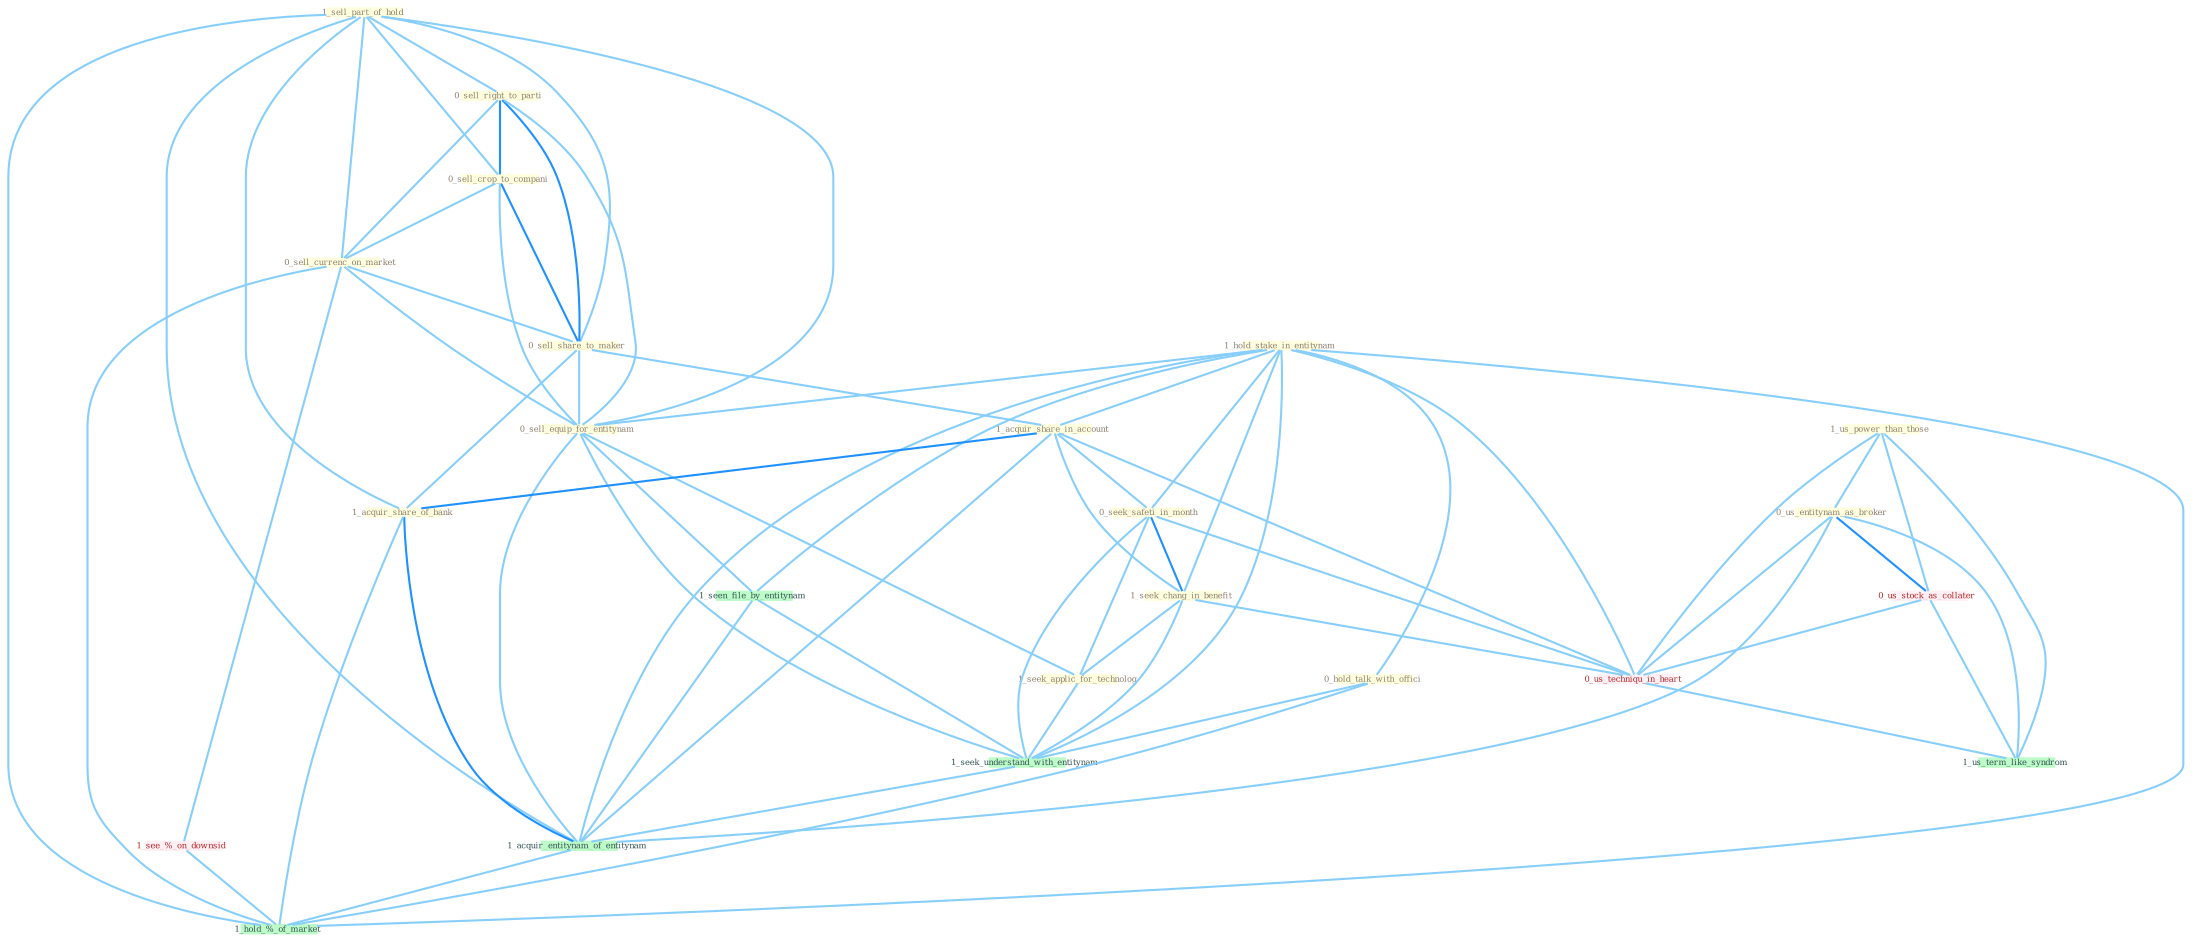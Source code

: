 Graph G{ 
    node
    [shape=polygon,style=filled,width=.5,height=.06,color="#BDFCC9",fixedsize=true,fontsize=4,
    fontcolor="#2f4f4f"];
    {node
    [color="#ffffe0", fontcolor="#8b7d6b"] "1_sell_part_of_hold " "0_sell_right_to_parti " "0_sell_crop_to_compani " "1_us_power_than_those " "1_hold_stake_in_entitynam " "0_sell_currenc_on_market " "0_sell_share_to_maker " "0_sell_equip_for_entitynam " "1_acquir_share_in_account " "0_us_entitynam_as_broker " "0_seek_safeti_in_month " "1_seek_chang_in_benefit " "1_seek_applic_for_technolog " "0_hold_talk_with_offici " "1_acquir_share_of_bank "}
{node [color="#fff0f5", fontcolor="#b22222"] "0_us_stock_as_collater " "0_us_techniqu_in_heart " "1_see_%_on_downsid "}
edge [color="#B0E2FF"];

	"1_sell_part_of_hold " -- "0_sell_right_to_parti " [w="1", color="#87cefa" ];
	"1_sell_part_of_hold " -- "0_sell_crop_to_compani " [w="1", color="#87cefa" ];
	"1_sell_part_of_hold " -- "0_sell_currenc_on_market " [w="1", color="#87cefa" ];
	"1_sell_part_of_hold " -- "0_sell_share_to_maker " [w="1", color="#87cefa" ];
	"1_sell_part_of_hold " -- "0_sell_equip_for_entitynam " [w="1", color="#87cefa" ];
	"1_sell_part_of_hold " -- "1_acquir_share_of_bank " [w="1", color="#87cefa" ];
	"1_sell_part_of_hold " -- "1_acquir_entitynam_of_entitynam " [w="1", color="#87cefa" ];
	"1_sell_part_of_hold " -- "1_hold_%_of_market " [w="1", color="#87cefa" ];
	"0_sell_right_to_parti " -- "0_sell_crop_to_compani " [w="2", color="#1e90ff" , len=0.8];
	"0_sell_right_to_parti " -- "0_sell_currenc_on_market " [w="1", color="#87cefa" ];
	"0_sell_right_to_parti " -- "0_sell_share_to_maker " [w="2", color="#1e90ff" , len=0.8];
	"0_sell_right_to_parti " -- "0_sell_equip_for_entitynam " [w="1", color="#87cefa" ];
	"0_sell_crop_to_compani " -- "0_sell_currenc_on_market " [w="1", color="#87cefa" ];
	"0_sell_crop_to_compani " -- "0_sell_share_to_maker " [w="2", color="#1e90ff" , len=0.8];
	"0_sell_crop_to_compani " -- "0_sell_equip_for_entitynam " [w="1", color="#87cefa" ];
	"1_us_power_than_those " -- "0_us_entitynam_as_broker " [w="1", color="#87cefa" ];
	"1_us_power_than_those " -- "0_us_stock_as_collater " [w="1", color="#87cefa" ];
	"1_us_power_than_those " -- "0_us_techniqu_in_heart " [w="1", color="#87cefa" ];
	"1_us_power_than_those " -- "1_us_term_like_syndrom " [w="1", color="#87cefa" ];
	"1_hold_stake_in_entitynam " -- "0_sell_equip_for_entitynam " [w="1", color="#87cefa" ];
	"1_hold_stake_in_entitynam " -- "1_acquir_share_in_account " [w="1", color="#87cefa" ];
	"1_hold_stake_in_entitynam " -- "0_seek_safeti_in_month " [w="1", color="#87cefa" ];
	"1_hold_stake_in_entitynam " -- "1_seek_chang_in_benefit " [w="1", color="#87cefa" ];
	"1_hold_stake_in_entitynam " -- "0_hold_talk_with_offici " [w="1", color="#87cefa" ];
	"1_hold_stake_in_entitynam " -- "1_seen_file_by_entitynam " [w="1", color="#87cefa" ];
	"1_hold_stake_in_entitynam " -- "1_seek_understand_with_entitynam " [w="1", color="#87cefa" ];
	"1_hold_stake_in_entitynam " -- "1_acquir_entitynam_of_entitynam " [w="1", color="#87cefa" ];
	"1_hold_stake_in_entitynam " -- "0_us_techniqu_in_heart " [w="1", color="#87cefa" ];
	"1_hold_stake_in_entitynam " -- "1_hold_%_of_market " [w="1", color="#87cefa" ];
	"0_sell_currenc_on_market " -- "0_sell_share_to_maker " [w="1", color="#87cefa" ];
	"0_sell_currenc_on_market " -- "0_sell_equip_for_entitynam " [w="1", color="#87cefa" ];
	"0_sell_currenc_on_market " -- "1_see_%_on_downsid " [w="1", color="#87cefa" ];
	"0_sell_currenc_on_market " -- "1_hold_%_of_market " [w="1", color="#87cefa" ];
	"0_sell_share_to_maker " -- "0_sell_equip_for_entitynam " [w="1", color="#87cefa" ];
	"0_sell_share_to_maker " -- "1_acquir_share_in_account " [w="1", color="#87cefa" ];
	"0_sell_share_to_maker " -- "1_acquir_share_of_bank " [w="1", color="#87cefa" ];
	"0_sell_equip_for_entitynam " -- "1_seek_applic_for_technolog " [w="1", color="#87cefa" ];
	"0_sell_equip_for_entitynam " -- "1_seen_file_by_entitynam " [w="1", color="#87cefa" ];
	"0_sell_equip_for_entitynam " -- "1_seek_understand_with_entitynam " [w="1", color="#87cefa" ];
	"0_sell_equip_for_entitynam " -- "1_acquir_entitynam_of_entitynam " [w="1", color="#87cefa" ];
	"1_acquir_share_in_account " -- "0_seek_safeti_in_month " [w="1", color="#87cefa" ];
	"1_acquir_share_in_account " -- "1_seek_chang_in_benefit " [w="1", color="#87cefa" ];
	"1_acquir_share_in_account " -- "1_acquir_share_of_bank " [w="2", color="#1e90ff" , len=0.8];
	"1_acquir_share_in_account " -- "1_acquir_entitynam_of_entitynam " [w="1", color="#87cefa" ];
	"1_acquir_share_in_account " -- "0_us_techniqu_in_heart " [w="1", color="#87cefa" ];
	"0_us_entitynam_as_broker " -- "0_us_stock_as_collater " [w="2", color="#1e90ff" , len=0.8];
	"0_us_entitynam_as_broker " -- "1_acquir_entitynam_of_entitynam " [w="1", color="#87cefa" ];
	"0_us_entitynam_as_broker " -- "0_us_techniqu_in_heart " [w="1", color="#87cefa" ];
	"0_us_entitynam_as_broker " -- "1_us_term_like_syndrom " [w="1", color="#87cefa" ];
	"0_seek_safeti_in_month " -- "1_seek_chang_in_benefit " [w="2", color="#1e90ff" , len=0.8];
	"0_seek_safeti_in_month " -- "1_seek_applic_for_technolog " [w="1", color="#87cefa" ];
	"0_seek_safeti_in_month " -- "1_seek_understand_with_entitynam " [w="1", color="#87cefa" ];
	"0_seek_safeti_in_month " -- "0_us_techniqu_in_heart " [w="1", color="#87cefa" ];
	"1_seek_chang_in_benefit " -- "1_seek_applic_for_technolog " [w="1", color="#87cefa" ];
	"1_seek_chang_in_benefit " -- "1_seek_understand_with_entitynam " [w="1", color="#87cefa" ];
	"1_seek_chang_in_benefit " -- "0_us_techniqu_in_heart " [w="1", color="#87cefa" ];
	"1_seek_applic_for_technolog " -- "1_seek_understand_with_entitynam " [w="1", color="#87cefa" ];
	"0_hold_talk_with_offici " -- "1_seek_understand_with_entitynam " [w="1", color="#87cefa" ];
	"0_hold_talk_with_offici " -- "1_hold_%_of_market " [w="1", color="#87cefa" ];
	"1_acquir_share_of_bank " -- "1_acquir_entitynam_of_entitynam " [w="2", color="#1e90ff" , len=0.8];
	"1_acquir_share_of_bank " -- "1_hold_%_of_market " [w="1", color="#87cefa" ];
	"1_seen_file_by_entitynam " -- "1_seek_understand_with_entitynam " [w="1", color="#87cefa" ];
	"1_seen_file_by_entitynam " -- "1_acquir_entitynam_of_entitynam " [w="1", color="#87cefa" ];
	"0_us_stock_as_collater " -- "0_us_techniqu_in_heart " [w="1", color="#87cefa" ];
	"0_us_stock_as_collater " -- "1_us_term_like_syndrom " [w="1", color="#87cefa" ];
	"1_seek_understand_with_entitynam " -- "1_acquir_entitynam_of_entitynam " [w="1", color="#87cefa" ];
	"1_acquir_entitynam_of_entitynam " -- "1_hold_%_of_market " [w="1", color="#87cefa" ];
	"0_us_techniqu_in_heart " -- "1_us_term_like_syndrom " [w="1", color="#87cefa" ];
	"1_see_%_on_downsid " -- "1_hold_%_of_market " [w="1", color="#87cefa" ];
}